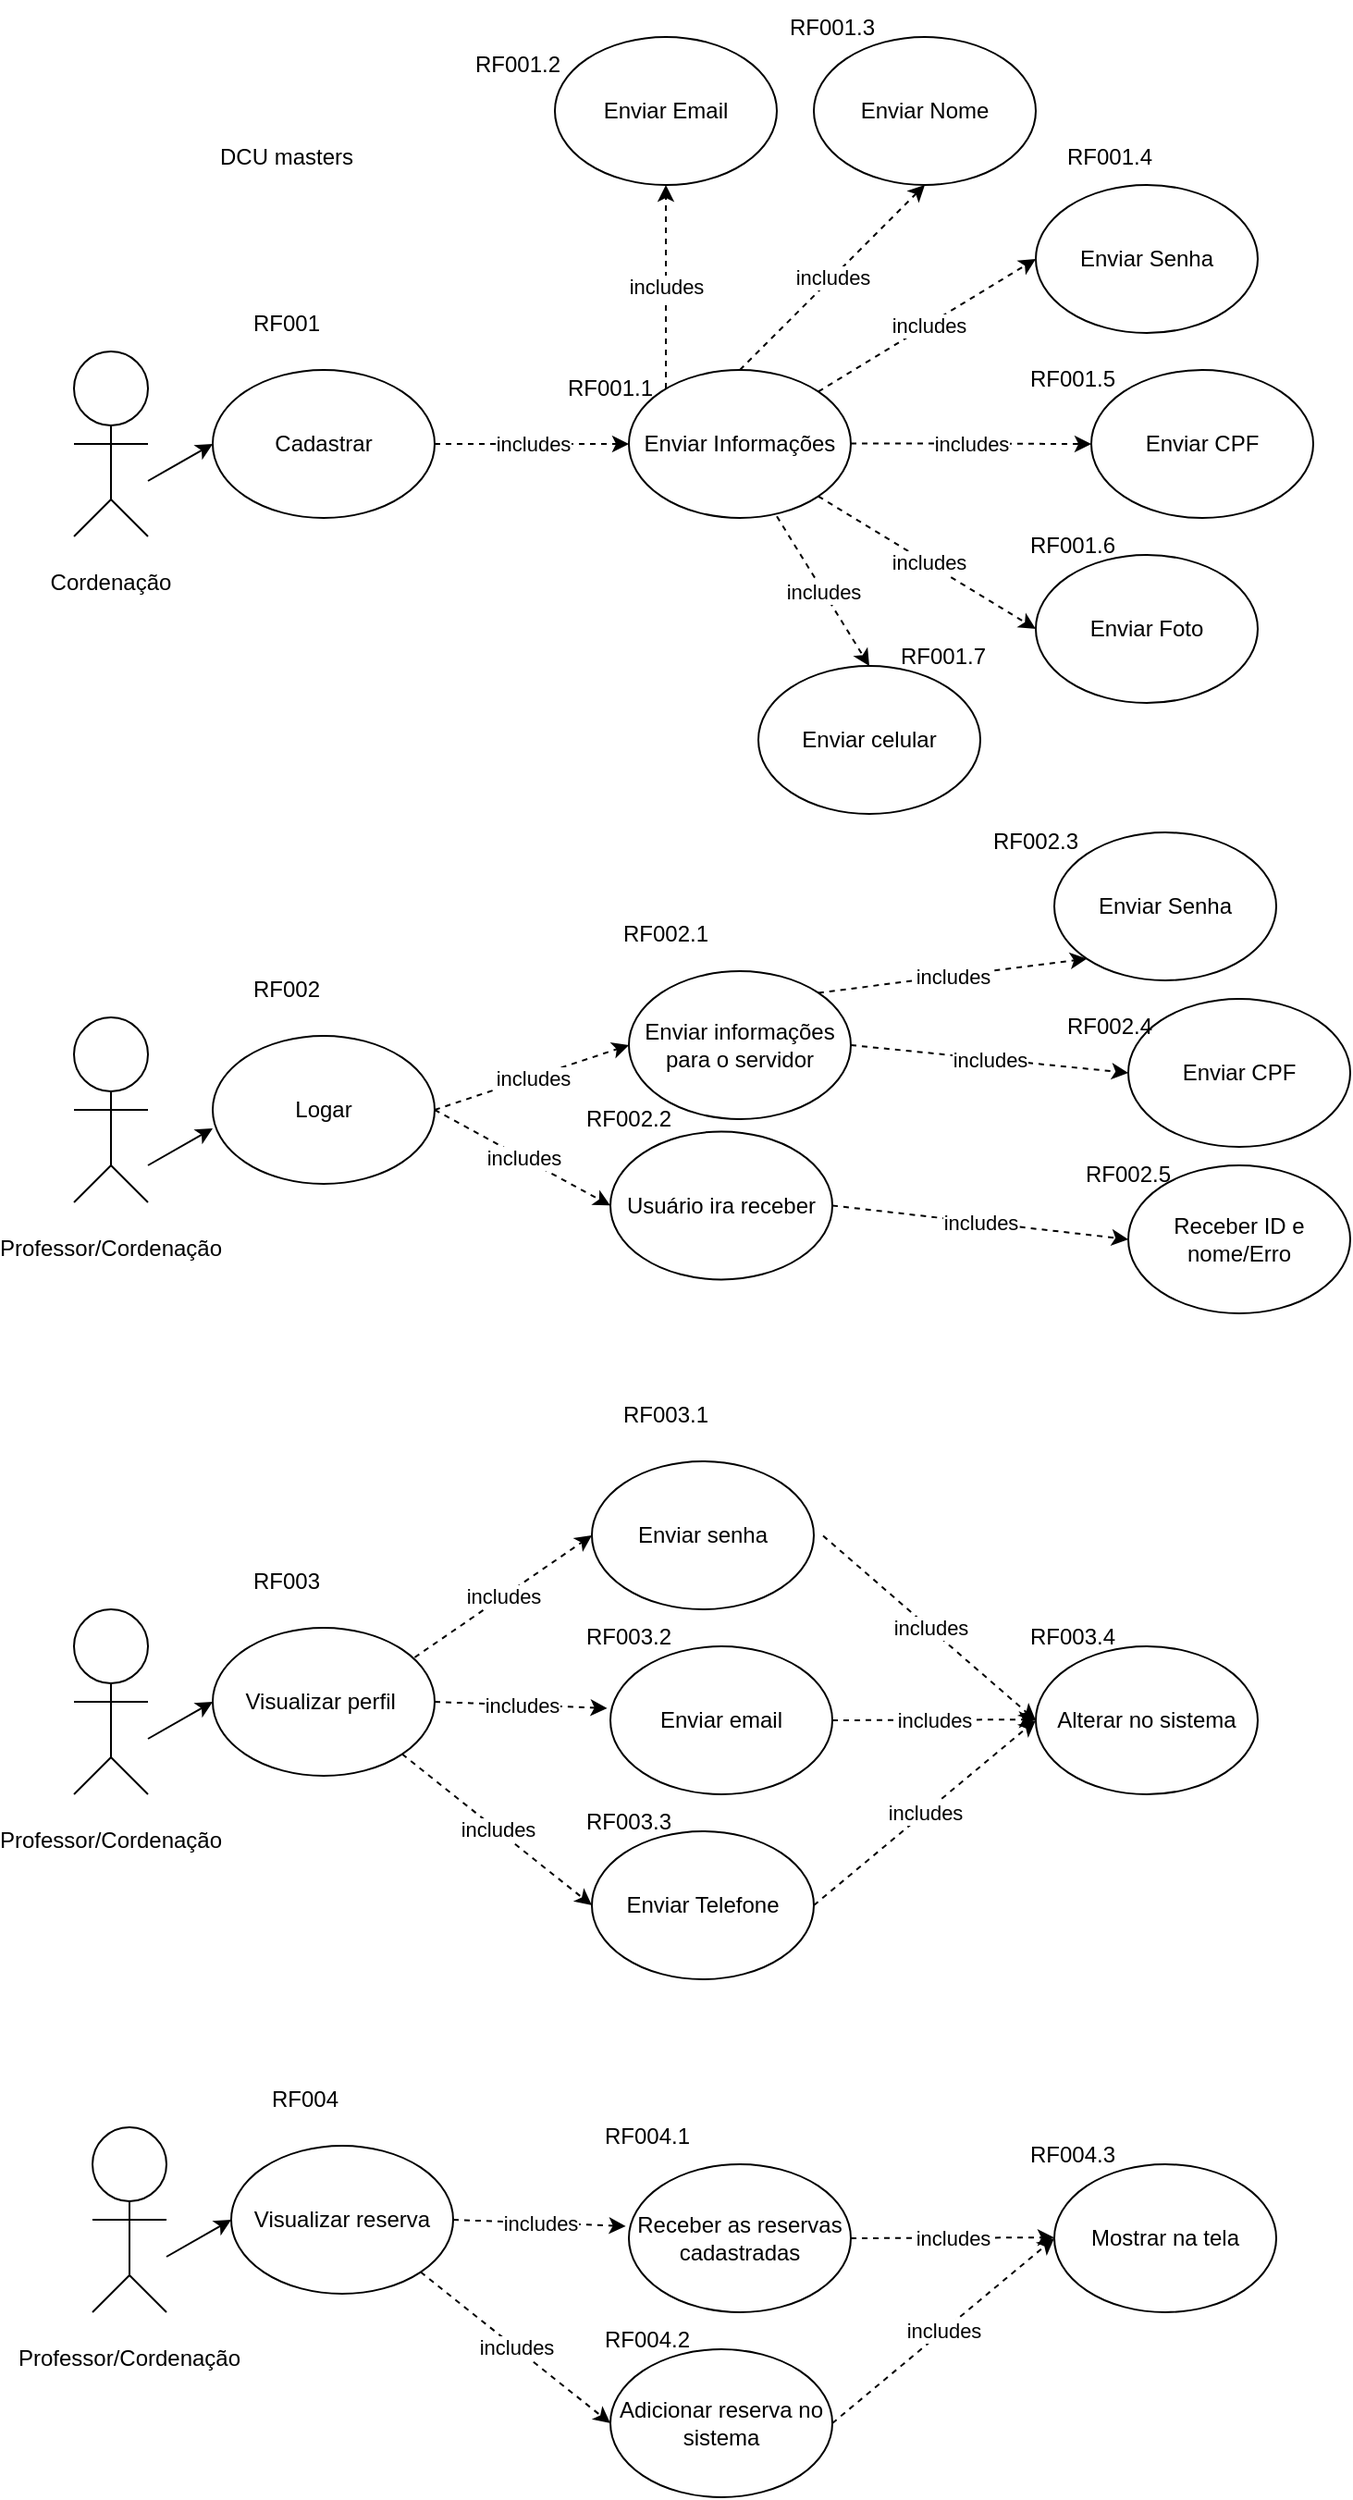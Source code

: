<mxfile version="16.5.6" type="device"><diagram id="yD8AEJvp8rjr0Pd-gw1t" name="Page-1"><mxGraphModel dx="1185" dy="1831" grid="1" gridSize="10" guides="1" tooltips="1" connect="1" arrows="1" fold="1" page="1" pageScale="1" pageWidth="827" pageHeight="1169" math="0" shadow="0"><root><mxCell id="0"/><mxCell id="1" parent="0"/><mxCell id="VFdIZOB6IdXJOClM5yZO-1" value="" style="endArrow=none;html=1;rounded=0;" parent="1" target="VFdIZOB6IdXJOClM5yZO-2" edge="1"><mxGeometry width="50" height="50" relative="1" as="geometry"><mxPoint x="100" y="250" as="sourcePoint"/><mxPoint x="100" y="190" as="targetPoint"/></mxGeometry></mxCell><mxCell id="VFdIZOB6IdXJOClM5yZO-2" value="" style="ellipse;whiteSpace=wrap;html=1;aspect=fixed;" parent="1" vertex="1"><mxGeometry x="80" y="170" width="40" height="40" as="geometry"/></mxCell><mxCell id="VFdIZOB6IdXJOClM5yZO-3" value="" style="endArrow=none;html=1;rounded=0;" parent="1" edge="1"><mxGeometry width="50" height="50" relative="1" as="geometry"><mxPoint x="80" y="220" as="sourcePoint"/><mxPoint x="120" y="220" as="targetPoint"/><Array as="points"><mxPoint x="100" y="220"/></Array></mxGeometry></mxCell><mxCell id="VFdIZOB6IdXJOClM5yZO-4" value="" style="endArrow=none;html=1;rounded=0;" parent="1" edge="1"><mxGeometry width="50" height="50" relative="1" as="geometry"><mxPoint x="80" y="270" as="sourcePoint"/><mxPoint x="100" y="250" as="targetPoint"/></mxGeometry></mxCell><mxCell id="VFdIZOB6IdXJOClM5yZO-6" value="" style="endArrow=none;html=1;rounded=0;" parent="1" edge="1"><mxGeometry width="50" height="50" relative="1" as="geometry"><mxPoint x="100" y="250" as="sourcePoint"/><mxPoint x="120" y="270" as="targetPoint"/></mxGeometry></mxCell><mxCell id="VFdIZOB6IdXJOClM5yZO-7" value="DCU masters" style="text;html=1;strokeColor=none;fillColor=none;align=center;verticalAlign=middle;whiteSpace=wrap;rounded=0;" parent="1" vertex="1"><mxGeometry x="130" y="50" width="130" height="30" as="geometry"/></mxCell><mxCell id="VFdIZOB6IdXJOClM5yZO-8" value="Cadastrar" style="ellipse;whiteSpace=wrap;html=1;" parent="1" vertex="1"><mxGeometry x="155" y="180" width="120" height="80" as="geometry"/></mxCell><mxCell id="VFdIZOB6IdXJOClM5yZO-9" value="Logar" style="ellipse;whiteSpace=wrap;html=1;" parent="1" vertex="1"><mxGeometry x="155" y="540" width="120" height="80" as="geometry"/></mxCell><mxCell id="VFdIZOB6IdXJOClM5yZO-11" value="" style="endArrow=none;html=1;rounded=0;" parent="1" target="VFdIZOB6IdXJOClM5yZO-12" edge="1"><mxGeometry width="50" height="50" relative="1" as="geometry"><mxPoint x="100" y="610" as="sourcePoint"/><mxPoint x="100" y="550" as="targetPoint"/></mxGeometry></mxCell><mxCell id="VFdIZOB6IdXJOClM5yZO-12" value="" style="ellipse;whiteSpace=wrap;html=1;aspect=fixed;" parent="1" vertex="1"><mxGeometry x="80" y="530" width="40" height="40" as="geometry"/></mxCell><mxCell id="VFdIZOB6IdXJOClM5yZO-13" value="" style="endArrow=none;html=1;rounded=0;" parent="1" edge="1"><mxGeometry width="50" height="50" relative="1" as="geometry"><mxPoint x="80" y="580" as="sourcePoint"/><mxPoint x="120" y="580" as="targetPoint"/><Array as="points"><mxPoint x="100" y="580"/></Array></mxGeometry></mxCell><mxCell id="VFdIZOB6IdXJOClM5yZO-14" value="" style="endArrow=none;html=1;rounded=0;" parent="1" edge="1"><mxGeometry width="50" height="50" relative="1" as="geometry"><mxPoint x="80" y="630" as="sourcePoint"/><mxPoint x="100" y="610" as="targetPoint"/></mxGeometry></mxCell><mxCell id="VFdIZOB6IdXJOClM5yZO-15" value="" style="endArrow=none;html=1;rounded=0;" parent="1" edge="1"><mxGeometry width="50" height="50" relative="1" as="geometry"><mxPoint x="100" y="610" as="sourcePoint"/><mxPoint x="120" y="630" as="targetPoint"/></mxGeometry></mxCell><mxCell id="VFdIZOB6IdXJOClM5yZO-16" value="Visualizar perfil&amp;nbsp;" style="ellipse;whiteSpace=wrap;html=1;" parent="1" vertex="1"><mxGeometry x="155" y="860" width="120" height="80" as="geometry"/></mxCell><mxCell id="VFdIZOB6IdXJOClM5yZO-17" value="" style="endArrow=none;html=1;rounded=0;" parent="1" target="VFdIZOB6IdXJOClM5yZO-18" edge="1"><mxGeometry width="50" height="50" relative="1" as="geometry"><mxPoint x="100" y="930" as="sourcePoint"/><mxPoint x="100" y="870" as="targetPoint"/></mxGeometry></mxCell><mxCell id="VFdIZOB6IdXJOClM5yZO-18" value="" style="ellipse;whiteSpace=wrap;html=1;aspect=fixed;" parent="1" vertex="1"><mxGeometry x="80" y="850" width="40" height="40" as="geometry"/></mxCell><mxCell id="VFdIZOB6IdXJOClM5yZO-19" value="" style="endArrow=none;html=1;rounded=0;" parent="1" edge="1"><mxGeometry width="50" height="50" relative="1" as="geometry"><mxPoint x="80" y="900" as="sourcePoint"/><mxPoint x="120" y="900" as="targetPoint"/><Array as="points"><mxPoint x="100" y="900"/></Array></mxGeometry></mxCell><mxCell id="VFdIZOB6IdXJOClM5yZO-20" value="" style="endArrow=none;html=1;rounded=0;" parent="1" edge="1"><mxGeometry width="50" height="50" relative="1" as="geometry"><mxPoint x="80" y="950" as="sourcePoint"/><mxPoint x="100" y="930" as="targetPoint"/></mxGeometry></mxCell><mxCell id="VFdIZOB6IdXJOClM5yZO-21" value="" style="endArrow=none;html=1;rounded=0;" parent="1" edge="1"><mxGeometry width="50" height="50" relative="1" as="geometry"><mxPoint x="100" y="930" as="sourcePoint"/><mxPoint x="120" y="950" as="targetPoint"/></mxGeometry></mxCell><mxCell id="VFdIZOB6IdXJOClM5yZO-22" value="Professor/Cordenação" style="text;html=1;strokeColor=none;fillColor=none;align=center;verticalAlign=middle;whiteSpace=wrap;rounded=0;" parent="1" vertex="1"><mxGeometry x="45" y="640" width="110" height="30" as="geometry"/></mxCell><mxCell id="VFdIZOB6IdXJOClM5yZO-23" value="Professor/Cordenação" style="text;html=1;strokeColor=none;fillColor=none;align=center;verticalAlign=middle;whiteSpace=wrap;rounded=0;" parent="1" vertex="1"><mxGeometry x="45" y="960" width="110" height="30" as="geometry"/></mxCell><mxCell id="VFdIZOB6IdXJOClM5yZO-24" value="Cordenação" style="text;html=1;strokeColor=none;fillColor=none;align=center;verticalAlign=middle;whiteSpace=wrap;rounded=0;" parent="1" vertex="1"><mxGeometry x="45" y="280" width="110" height="30" as="geometry"/></mxCell><mxCell id="VFdIZOB6IdXJOClM5yZO-26" value="i" style="endArrow=classic;html=1;rounded=0;dashed=1;exitX=1;exitY=0.5;exitDx=0;exitDy=0;" parent="1" source="VFdIZOB6IdXJOClM5yZO-8" edge="1"><mxGeometry relative="1" as="geometry"><mxPoint x="290" y="220" as="sourcePoint"/><mxPoint x="380" y="220" as="targetPoint"/></mxGeometry></mxCell><mxCell id="VFdIZOB6IdXJOClM5yZO-27" value="includes" style="edgeLabel;resizable=0;html=1;align=center;verticalAlign=middle;" parent="VFdIZOB6IdXJOClM5yZO-26" connectable="0" vertex="1"><mxGeometry relative="1" as="geometry"/></mxCell><mxCell id="VFdIZOB6IdXJOClM5yZO-28" value="Enviar Informações" style="ellipse;whiteSpace=wrap;html=1;" parent="1" vertex="1"><mxGeometry x="380" y="180" width="120" height="80" as="geometry"/></mxCell><mxCell id="VFdIZOB6IdXJOClM5yZO-29" value="i" style="endArrow=classic;html=1;rounded=0;dashed=1;" parent="1" edge="1"><mxGeometry relative="1" as="geometry"><mxPoint x="500" y="219.71" as="sourcePoint"/><mxPoint x="630" y="220" as="targetPoint"/></mxGeometry></mxCell><mxCell id="VFdIZOB6IdXJOClM5yZO-30" value="includes" style="edgeLabel;resizable=0;html=1;align=center;verticalAlign=middle;" parent="VFdIZOB6IdXJOClM5yZO-29" connectable="0" vertex="1"><mxGeometry relative="1" as="geometry"/></mxCell><mxCell id="VFdIZOB6IdXJOClM5yZO-31" value="Enviar CPF" style="ellipse;whiteSpace=wrap;html=1;" parent="1" vertex="1"><mxGeometry x="630" y="180" width="120" height="80" as="geometry"/></mxCell><mxCell id="VFdIZOB6IdXJOClM5yZO-32" value="" style="endArrow=classic;html=1;rounded=0;entryX=0;entryY=0.5;entryDx=0;entryDy=0;" parent="1" target="VFdIZOB6IdXJOClM5yZO-8" edge="1"><mxGeometry width="50" height="50" relative="1" as="geometry"><mxPoint x="120" y="240" as="sourcePoint"/><mxPoint x="170" y="220" as="targetPoint"/></mxGeometry></mxCell><mxCell id="VFdIZOB6IdXJOClM5yZO-34" value="Enviar Senha" style="ellipse;whiteSpace=wrap;html=1;" parent="1" vertex="1"><mxGeometry x="600" y="80" width="120" height="80" as="geometry"/></mxCell><mxCell id="VFdIZOB6IdXJOClM5yZO-35" value="i" style="endArrow=classic;html=1;rounded=0;dashed=1;entryX=0;entryY=0.5;entryDx=0;entryDy=0;exitX=1;exitY=0;exitDx=0;exitDy=0;" parent="1" source="VFdIZOB6IdXJOClM5yZO-28" target="VFdIZOB6IdXJOClM5yZO-34" edge="1"><mxGeometry relative="1" as="geometry"><mxPoint x="465" y="179.17" as="sourcePoint"/><mxPoint x="595" y="179.46" as="targetPoint"/></mxGeometry></mxCell><mxCell id="VFdIZOB6IdXJOClM5yZO-36" value="includes" style="edgeLabel;resizable=0;html=1;align=center;verticalAlign=middle;" parent="VFdIZOB6IdXJOClM5yZO-35" connectable="0" vertex="1"><mxGeometry relative="1" as="geometry"/></mxCell><mxCell id="VFdIZOB6IdXJOClM5yZO-38" value="Enviar Foto" style="ellipse;whiteSpace=wrap;html=1;" parent="1" vertex="1"><mxGeometry x="600" y="280" width="120" height="80" as="geometry"/></mxCell><mxCell id="VFdIZOB6IdXJOClM5yZO-41" value="" style="endArrow=classic;html=1;rounded=0;entryX=0;entryY=0.5;entryDx=0;entryDy=0;" parent="1" edge="1"><mxGeometry width="50" height="50" relative="1" as="geometry"><mxPoint x="120" y="610.0" as="sourcePoint"/><mxPoint x="155" y="590.0" as="targetPoint"/></mxGeometry></mxCell><mxCell id="VFdIZOB6IdXJOClM5yZO-42" value="" style="endArrow=classic;html=1;rounded=0;entryX=0;entryY=0.5;entryDx=0;entryDy=0;" parent="1" edge="1"><mxGeometry width="50" height="50" relative="1" as="geometry"><mxPoint x="120" y="920.0" as="sourcePoint"/><mxPoint x="155" y="900.0" as="targetPoint"/></mxGeometry></mxCell><mxCell id="VFdIZOB6IdXJOClM5yZO-43" value="Enviar Nome" style="ellipse;whiteSpace=wrap;html=1;" parent="1" vertex="1"><mxGeometry x="480" width="120" height="80" as="geometry"/></mxCell><mxCell id="VFdIZOB6IdXJOClM5yZO-44" value="i" style="endArrow=classic;html=1;rounded=0;dashed=1;entryX=0.5;entryY=1;entryDx=0;entryDy=0;" parent="1" target="VFdIZOB6IdXJOClM5yZO-43" edge="1"><mxGeometry relative="1" as="geometry"><mxPoint x="440" y="180" as="sourcePoint"/><mxPoint x="547.57" y="108.28" as="targetPoint"/></mxGeometry></mxCell><mxCell id="VFdIZOB6IdXJOClM5yZO-45" value="includes" style="edgeLabel;resizable=0;html=1;align=center;verticalAlign=middle;" parent="VFdIZOB6IdXJOClM5yZO-44" connectable="0" vertex="1"><mxGeometry relative="1" as="geometry"/></mxCell><mxCell id="VFdIZOB6IdXJOClM5yZO-51" value="Enviar informações para o servidor" style="ellipse;whiteSpace=wrap;html=1;" parent="1" vertex="1"><mxGeometry x="380" y="505" width="120" height="80" as="geometry"/></mxCell><mxCell id="VFdIZOB6IdXJOClM5yZO-52" value="i" style="endArrow=classic;html=1;rounded=0;dashed=1;exitX=1;exitY=0.5;exitDx=0;exitDy=0;entryX=0;entryY=0.5;entryDx=0;entryDy=0;" parent="1" source="VFdIZOB6IdXJOClM5yZO-9" target="VFdIZOB6IdXJOClM5yZO-51" edge="1"><mxGeometry relative="1" as="geometry"><mxPoint x="290" y="584" as="sourcePoint"/><mxPoint x="370" y="584.0" as="targetPoint"/></mxGeometry></mxCell><mxCell id="VFdIZOB6IdXJOClM5yZO-53" value="includes" style="edgeLabel;resizable=0;html=1;align=center;verticalAlign=middle;" parent="VFdIZOB6IdXJOClM5yZO-52" connectable="0" vertex="1"><mxGeometry relative="1" as="geometry"/></mxCell><mxCell id="VFdIZOB6IdXJOClM5yZO-55" value="i" style="endArrow=classic;html=1;rounded=0;dashed=1;exitX=1;exitY=0.5;exitDx=0;exitDy=0;entryX=0;entryY=0.5;entryDx=0;entryDy=0;" parent="1" source="VFdIZOB6IdXJOClM5yZO-51" target="VFdIZOB6IdXJOClM5yZO-57" edge="1"><mxGeometry relative="1" as="geometry"><mxPoint x="500" y="579.63" as="sourcePoint"/><mxPoint x="630.0" y="579.92" as="targetPoint"/></mxGeometry></mxCell><mxCell id="VFdIZOB6IdXJOClM5yZO-56" value="includes" style="edgeLabel;resizable=0;html=1;align=center;verticalAlign=middle;" parent="VFdIZOB6IdXJOClM5yZO-55" connectable="0" vertex="1"><mxGeometry relative="1" as="geometry"/></mxCell><mxCell id="VFdIZOB6IdXJOClM5yZO-57" value="Enviar CPF" style="ellipse;whiteSpace=wrap;html=1;" parent="1" vertex="1"><mxGeometry x="650" y="520" width="120" height="80" as="geometry"/></mxCell><mxCell id="VFdIZOB6IdXJOClM5yZO-58" value="Enviar Senha" style="ellipse;whiteSpace=wrap;html=1;" parent="1" vertex="1"><mxGeometry x="610" y="430" width="120" height="80" as="geometry"/></mxCell><mxCell id="VFdIZOB6IdXJOClM5yZO-59" value="i" style="endArrow=classic;html=1;rounded=0;dashed=1;entryX=0;entryY=1;entryDx=0;entryDy=0;exitX=1;exitY=0;exitDx=0;exitDy=0;" parent="1" source="VFdIZOB6IdXJOClM5yZO-51" target="VFdIZOB6IdXJOClM5yZO-58" edge="1"><mxGeometry relative="1" as="geometry"><mxPoint x="490" y="560.0" as="sourcePoint"/><mxPoint x="620.0" y="560.29" as="targetPoint"/></mxGeometry></mxCell><mxCell id="VFdIZOB6IdXJOClM5yZO-60" value="includes" style="edgeLabel;resizable=0;html=1;align=center;verticalAlign=middle;" parent="VFdIZOB6IdXJOClM5yZO-59" connectable="0" vertex="1"><mxGeometry relative="1" as="geometry"/></mxCell><mxCell id="VFdIZOB6IdXJOClM5yZO-61" value="Usuário ira receber" style="ellipse;whiteSpace=wrap;html=1;" parent="1" vertex="1"><mxGeometry x="370" y="591.72" width="120" height="80" as="geometry"/></mxCell><mxCell id="VFdIZOB6IdXJOClM5yZO-62" value="i" style="endArrow=classic;html=1;rounded=0;dashed=1;exitX=1;exitY=0.5;exitDx=0;exitDy=0;entryX=0;entryY=0.5;entryDx=0;entryDy=0;" parent="1" source="VFdIZOB6IdXJOClM5yZO-61" target="VFdIZOB6IdXJOClM5yZO-68" edge="1"><mxGeometry relative="1" as="geometry"><mxPoint x="490" y="666.35" as="sourcePoint"/><mxPoint x="640" y="620" as="targetPoint"/></mxGeometry></mxCell><mxCell id="VFdIZOB6IdXJOClM5yZO-63" value="includes" style="edgeLabel;resizable=0;html=1;align=center;verticalAlign=middle;" parent="VFdIZOB6IdXJOClM5yZO-62" connectable="0" vertex="1"><mxGeometry relative="1" as="geometry"/></mxCell><mxCell id="VFdIZOB6IdXJOClM5yZO-66" value="i" style="endArrow=classic;html=1;rounded=0;dashed=1;exitX=1;exitY=0.5;exitDx=0;exitDy=0;entryX=0;entryY=0.5;entryDx=0;entryDy=0;" parent="1" source="VFdIZOB6IdXJOClM5yZO-9" target="VFdIZOB6IdXJOClM5yZO-61" edge="1"><mxGeometry relative="1" as="geometry"><mxPoint x="275" y="597.5" as="sourcePoint"/><mxPoint x="380.0" y="562.5" as="targetPoint"/></mxGeometry></mxCell><mxCell id="VFdIZOB6IdXJOClM5yZO-67" value="includes" style="edgeLabel;resizable=0;html=1;align=center;verticalAlign=middle;" parent="VFdIZOB6IdXJOClM5yZO-66" connectable="0" vertex="1"><mxGeometry relative="1" as="geometry"/></mxCell><mxCell id="VFdIZOB6IdXJOClM5yZO-68" value="Receber ID e nome/Erro" style="ellipse;whiteSpace=wrap;html=1;" parent="1" vertex="1"><mxGeometry x="650" y="610" width="120" height="80" as="geometry"/></mxCell><mxCell id="VFdIZOB6IdXJOClM5yZO-77" value="Enviar email" style="ellipse;whiteSpace=wrap;html=1;" parent="1" vertex="1"><mxGeometry x="370" y="870" width="120" height="80" as="geometry"/></mxCell><mxCell id="VFdIZOB6IdXJOClM5yZO-78" value="Alterar no sistema" style="ellipse;whiteSpace=wrap;html=1;" parent="1" vertex="1"><mxGeometry x="600" y="870" width="120" height="80" as="geometry"/></mxCell><mxCell id="VFdIZOB6IdXJOClM5yZO-79" value="i" style="endArrow=classic;html=1;rounded=0;dashed=1;exitX=1;exitY=0.5;exitDx=0;exitDy=0;entryX=0;entryY=0.5;entryDx=0;entryDy=0;" parent="1" source="VFdIZOB6IdXJOClM5yZO-77" edge="1"><mxGeometry relative="1" as="geometry"><mxPoint x="500.0" y="909.57" as="sourcePoint"/><mxPoint x="600.0" y="909.57" as="targetPoint"/></mxGeometry></mxCell><mxCell id="VFdIZOB6IdXJOClM5yZO-80" value="includes" style="edgeLabel;resizable=0;html=1;align=center;verticalAlign=middle;" parent="VFdIZOB6IdXJOClM5yZO-79" connectable="0" vertex="1"><mxGeometry relative="1" as="geometry"/></mxCell><mxCell id="VFdIZOB6IdXJOClM5yZO-81" value="i" style="endArrow=classic;html=1;rounded=0;dashed=1;entryX=-0.014;entryY=0.418;entryDx=0;entryDy=0;entryPerimeter=0;exitX=1;exitY=0.5;exitDx=0;exitDy=0;" parent="1" source="VFdIZOB6IdXJOClM5yZO-16" target="VFdIZOB6IdXJOClM5yZO-77" edge="1"><mxGeometry relative="1" as="geometry"><mxPoint x="260" y="930" as="sourcePoint"/><mxPoint x="370.0" y="930" as="targetPoint"/></mxGeometry></mxCell><mxCell id="VFdIZOB6IdXJOClM5yZO-82" value="includes" style="edgeLabel;resizable=0;html=1;align=center;verticalAlign=middle;" parent="VFdIZOB6IdXJOClM5yZO-81" connectable="0" vertex="1"><mxGeometry relative="1" as="geometry"/></mxCell><mxCell id="1hHrBiVnQW_X5Cz_p-GR-1" value="i" style="endArrow=classic;html=1;rounded=0;dashed=1;entryX=0;entryY=0.5;entryDx=0;entryDy=0;exitX=1;exitY=1;exitDx=0;exitDy=0;" parent="1" source="VFdIZOB6IdXJOClM5yZO-28" target="VFdIZOB6IdXJOClM5yZO-38" edge="1"><mxGeometry relative="1" as="geometry"><mxPoint x="475" y="259.0" as="sourcePoint"/><mxPoint x="605" y="259.29" as="targetPoint"/></mxGeometry></mxCell><mxCell id="1hHrBiVnQW_X5Cz_p-GR-2" value="includes" style="edgeLabel;resizable=0;html=1;align=center;verticalAlign=middle;" parent="1hHrBiVnQW_X5Cz_p-GR-1" connectable="0" vertex="1"><mxGeometry relative="1" as="geometry"/></mxCell><mxCell id="1hHrBiVnQW_X5Cz_p-GR-3" value="Enviar Email" style="ellipse;whiteSpace=wrap;html=1;" parent="1" vertex="1"><mxGeometry x="340" width="120" height="80" as="geometry"/></mxCell><mxCell id="1hHrBiVnQW_X5Cz_p-GR-4" value="i" style="endArrow=classic;html=1;rounded=0;dashed=1;entryX=0.5;entryY=1;entryDx=0;entryDy=0;" parent="1" target="1hHrBiVnQW_X5Cz_p-GR-3" edge="1"><mxGeometry relative="1" as="geometry"><mxPoint x="400" y="190" as="sourcePoint"/><mxPoint x="500" y="90" as="targetPoint"/></mxGeometry></mxCell><mxCell id="1hHrBiVnQW_X5Cz_p-GR-5" value="includes" style="edgeLabel;resizable=0;html=1;align=center;verticalAlign=middle;" parent="1hHrBiVnQW_X5Cz_p-GR-4" connectable="0" vertex="1"><mxGeometry relative="1" as="geometry"/></mxCell><mxCell id="1hHrBiVnQW_X5Cz_p-GR-6" value="Enviar celular" style="ellipse;whiteSpace=wrap;html=1;" parent="1" vertex="1"><mxGeometry x="450" y="340" width="120" height="80" as="geometry"/></mxCell><mxCell id="1hHrBiVnQW_X5Cz_p-GR-7" value="i" style="endArrow=classic;html=1;rounded=0;dashed=1;entryX=0.5;entryY=0;entryDx=0;entryDy=0;exitX=1;exitY=1;exitDx=0;exitDy=0;" parent="1" target="1hHrBiVnQW_X5Cz_p-GR-6" edge="1"><mxGeometry relative="1" as="geometry"><mxPoint x="459.996" y="259.144" as="sourcePoint"/><mxPoint x="577.57" y="330.86" as="targetPoint"/></mxGeometry></mxCell><mxCell id="1hHrBiVnQW_X5Cz_p-GR-8" value="includes" style="edgeLabel;resizable=0;html=1;align=center;verticalAlign=middle;" parent="1hHrBiVnQW_X5Cz_p-GR-7" connectable="0" vertex="1"><mxGeometry relative="1" as="geometry"/></mxCell><mxCell id="bNyTQGDOwEwa2GFyxWkD-1" value="RF001" style="text;html=1;strokeColor=none;fillColor=none;align=center;verticalAlign=middle;whiteSpace=wrap;rounded=0;" parent="1" vertex="1"><mxGeometry x="165" y="140" width="60" height="30" as="geometry"/></mxCell><mxCell id="bNyTQGDOwEwa2GFyxWkD-2" value="RF002" style="text;html=1;strokeColor=none;fillColor=none;align=center;verticalAlign=middle;whiteSpace=wrap;rounded=0;" parent="1" vertex="1"><mxGeometry x="165" y="500" width="60" height="30" as="geometry"/></mxCell><mxCell id="bNyTQGDOwEwa2GFyxWkD-3" value="RF003" style="text;html=1;strokeColor=none;fillColor=none;align=center;verticalAlign=middle;whiteSpace=wrap;rounded=0;" parent="1" vertex="1"><mxGeometry x="165" y="820" width="60" height="30" as="geometry"/></mxCell><mxCell id="EX27xTaGDInZI5Zqx5Bk-1" value="Enviar senha" style="ellipse;whiteSpace=wrap;html=1;" vertex="1" parent="1"><mxGeometry x="360" y="770" width="120" height="80" as="geometry"/></mxCell><mxCell id="EX27xTaGDInZI5Zqx5Bk-2" value="i" style="endArrow=classic;html=1;rounded=0;dashed=1;exitX=1;exitY=0.5;exitDx=0;exitDy=0;entryX=0;entryY=0.5;entryDx=0;entryDy=0;" edge="1" parent="1" target="VFdIZOB6IdXJOClM5yZO-78"><mxGeometry relative="1" as="geometry"><mxPoint x="485" y="810.22" as="sourcePoint"/><mxPoint x="595.0" y="809.79" as="targetPoint"/></mxGeometry></mxCell><mxCell id="EX27xTaGDInZI5Zqx5Bk-3" value="includes" style="edgeLabel;resizable=0;html=1;align=center;verticalAlign=middle;" connectable="0" vertex="1" parent="EX27xTaGDInZI5Zqx5Bk-2"><mxGeometry relative="1" as="geometry"/></mxCell><mxCell id="EX27xTaGDInZI5Zqx5Bk-4" value="i" style="endArrow=classic;html=1;rounded=0;dashed=1;exitX=0.91;exitY=0.2;exitDx=0;exitDy=0;entryX=0;entryY=0.5;entryDx=0;entryDy=0;exitPerimeter=0;" edge="1" parent="1" source="VFdIZOB6IdXJOClM5yZO-16" target="EX27xTaGDInZI5Zqx5Bk-1"><mxGeometry relative="1" as="geometry"><mxPoint x="260" y="870" as="sourcePoint"/><mxPoint x="370.0" y="869.57" as="targetPoint"/></mxGeometry></mxCell><mxCell id="EX27xTaGDInZI5Zqx5Bk-5" value="includes" style="edgeLabel;resizable=0;html=1;align=center;verticalAlign=middle;" connectable="0" vertex="1" parent="EX27xTaGDInZI5Zqx5Bk-4"><mxGeometry relative="1" as="geometry"/></mxCell><mxCell id="EX27xTaGDInZI5Zqx5Bk-6" value="Enviar Telefone" style="ellipse;whiteSpace=wrap;html=1;" vertex="1" parent="1"><mxGeometry x="360" y="970" width="120" height="80" as="geometry"/></mxCell><mxCell id="EX27xTaGDInZI5Zqx5Bk-7" value="i" style="endArrow=classic;html=1;rounded=0;dashed=1;entryX=0;entryY=0.5;entryDx=0;entryDy=0;exitX=1;exitY=1;exitDx=0;exitDy=0;" edge="1" parent="1" source="VFdIZOB6IdXJOClM5yZO-16" target="EX27xTaGDInZI5Zqx5Bk-6"><mxGeometry relative="1" as="geometry"><mxPoint x="266.68" y="940" as="sourcePoint"/><mxPoint x="360.0" y="943.44" as="targetPoint"/></mxGeometry></mxCell><mxCell id="EX27xTaGDInZI5Zqx5Bk-8" value="includes" style="edgeLabel;resizable=0;html=1;align=center;verticalAlign=middle;" connectable="0" vertex="1" parent="EX27xTaGDInZI5Zqx5Bk-7"><mxGeometry relative="1" as="geometry"/></mxCell><mxCell id="EX27xTaGDInZI5Zqx5Bk-9" value="i" style="endArrow=classic;html=1;rounded=0;dashed=1;entryX=0;entryY=0.5;entryDx=0;entryDy=0;exitX=1;exitY=0.5;exitDx=0;exitDy=0;" edge="1" parent="1" source="EX27xTaGDInZI5Zqx5Bk-6" target="VFdIZOB6IdXJOClM5yZO-78"><mxGeometry relative="1" as="geometry"><mxPoint x="547.426" y="968.284" as="sourcePoint"/><mxPoint x="650" y="1050" as="targetPoint"/></mxGeometry></mxCell><mxCell id="EX27xTaGDInZI5Zqx5Bk-10" value="includes" style="edgeLabel;resizable=0;html=1;align=center;verticalAlign=middle;" connectable="0" vertex="1" parent="EX27xTaGDInZI5Zqx5Bk-9"><mxGeometry relative="1" as="geometry"/></mxCell><mxCell id="EX27xTaGDInZI5Zqx5Bk-11" value="Visualizar reserva" style="ellipse;whiteSpace=wrap;html=1;" vertex="1" parent="1"><mxGeometry x="165" y="1140" width="120" height="80" as="geometry"/></mxCell><mxCell id="EX27xTaGDInZI5Zqx5Bk-12" value="" style="endArrow=none;html=1;rounded=0;" edge="1" parent="1" target="EX27xTaGDInZI5Zqx5Bk-13"><mxGeometry width="50" height="50" relative="1" as="geometry"><mxPoint x="110" y="1210" as="sourcePoint"/><mxPoint x="110" y="1150" as="targetPoint"/></mxGeometry></mxCell><mxCell id="EX27xTaGDInZI5Zqx5Bk-13" value="" style="ellipse;whiteSpace=wrap;html=1;aspect=fixed;" vertex="1" parent="1"><mxGeometry x="90" y="1130" width="40" height="40" as="geometry"/></mxCell><mxCell id="EX27xTaGDInZI5Zqx5Bk-14" value="" style="endArrow=none;html=1;rounded=0;" edge="1" parent="1"><mxGeometry width="50" height="50" relative="1" as="geometry"><mxPoint x="90" y="1180" as="sourcePoint"/><mxPoint x="130" y="1180" as="targetPoint"/><Array as="points"><mxPoint x="110" y="1180"/></Array></mxGeometry></mxCell><mxCell id="EX27xTaGDInZI5Zqx5Bk-15" value="" style="endArrow=none;html=1;rounded=0;" edge="1" parent="1"><mxGeometry width="50" height="50" relative="1" as="geometry"><mxPoint x="90" y="1230" as="sourcePoint"/><mxPoint x="110" y="1210" as="targetPoint"/></mxGeometry></mxCell><mxCell id="EX27xTaGDInZI5Zqx5Bk-16" value="" style="endArrow=none;html=1;rounded=0;" edge="1" parent="1"><mxGeometry width="50" height="50" relative="1" as="geometry"><mxPoint x="110" y="1210" as="sourcePoint"/><mxPoint x="130" y="1230" as="targetPoint"/></mxGeometry></mxCell><mxCell id="EX27xTaGDInZI5Zqx5Bk-17" value="Professor/Cordenação" style="text;html=1;strokeColor=none;fillColor=none;align=center;verticalAlign=middle;whiteSpace=wrap;rounded=0;" vertex="1" parent="1"><mxGeometry x="55" y="1240" width="110" height="30" as="geometry"/></mxCell><mxCell id="EX27xTaGDInZI5Zqx5Bk-18" value="" style="endArrow=classic;html=1;rounded=0;entryX=0;entryY=0.5;entryDx=0;entryDy=0;" edge="1" parent="1"><mxGeometry width="50" height="50" relative="1" as="geometry"><mxPoint x="130" y="1200.0" as="sourcePoint"/><mxPoint x="165" y="1180" as="targetPoint"/></mxGeometry></mxCell><mxCell id="EX27xTaGDInZI5Zqx5Bk-19" value="Receber as reservas cadastradas" style="ellipse;whiteSpace=wrap;html=1;" vertex="1" parent="1"><mxGeometry x="380" y="1150" width="120" height="80" as="geometry"/></mxCell><mxCell id="EX27xTaGDInZI5Zqx5Bk-20" value="Mostrar na tela" style="ellipse;whiteSpace=wrap;html=1;" vertex="1" parent="1"><mxGeometry x="610" y="1150" width="120" height="80" as="geometry"/></mxCell><mxCell id="EX27xTaGDInZI5Zqx5Bk-21" value="i" style="endArrow=classic;html=1;rounded=0;dashed=1;exitX=1;exitY=0.5;exitDx=0;exitDy=0;entryX=0;entryY=0.5;entryDx=0;entryDy=0;" edge="1" parent="1" source="EX27xTaGDInZI5Zqx5Bk-19"><mxGeometry relative="1" as="geometry"><mxPoint x="510.0" y="1189.57" as="sourcePoint"/><mxPoint x="610.0" y="1189.57" as="targetPoint"/></mxGeometry></mxCell><mxCell id="EX27xTaGDInZI5Zqx5Bk-22" value="includes" style="edgeLabel;resizable=0;html=1;align=center;verticalAlign=middle;" connectable="0" vertex="1" parent="EX27xTaGDInZI5Zqx5Bk-21"><mxGeometry relative="1" as="geometry"/></mxCell><mxCell id="EX27xTaGDInZI5Zqx5Bk-23" value="i" style="endArrow=classic;html=1;rounded=0;dashed=1;entryX=-0.014;entryY=0.418;entryDx=0;entryDy=0;entryPerimeter=0;exitX=1;exitY=0.5;exitDx=0;exitDy=0;" edge="1" parent="1" source="EX27xTaGDInZI5Zqx5Bk-11" target="EX27xTaGDInZI5Zqx5Bk-19"><mxGeometry relative="1" as="geometry"><mxPoint x="270" y="1210" as="sourcePoint"/><mxPoint x="380.0" y="1210" as="targetPoint"/></mxGeometry></mxCell><mxCell id="EX27xTaGDInZI5Zqx5Bk-24" value="includes" style="edgeLabel;resizable=0;html=1;align=center;verticalAlign=middle;" connectable="0" vertex="1" parent="EX27xTaGDInZI5Zqx5Bk-23"><mxGeometry relative="1" as="geometry"/></mxCell><mxCell id="EX27xTaGDInZI5Zqx5Bk-25" value="RF004&lt;br&gt;" style="text;html=1;strokeColor=none;fillColor=none;align=center;verticalAlign=middle;whiteSpace=wrap;rounded=0;" vertex="1" parent="1"><mxGeometry x="175" y="1100" width="60" height="30" as="geometry"/></mxCell><mxCell id="EX27xTaGDInZI5Zqx5Bk-31" value="Adicionar reserva no sistema" style="ellipse;whiteSpace=wrap;html=1;" vertex="1" parent="1"><mxGeometry x="370" y="1250" width="120" height="80" as="geometry"/></mxCell><mxCell id="EX27xTaGDInZI5Zqx5Bk-32" value="i" style="endArrow=classic;html=1;rounded=0;dashed=1;entryX=0;entryY=0.5;entryDx=0;entryDy=0;exitX=1;exitY=1;exitDx=0;exitDy=0;" edge="1" parent="1" source="EX27xTaGDInZI5Zqx5Bk-11" target="EX27xTaGDInZI5Zqx5Bk-31"><mxGeometry relative="1" as="geometry"><mxPoint x="276.68" y="1220" as="sourcePoint"/><mxPoint x="370.0" y="1223.44" as="targetPoint"/></mxGeometry></mxCell><mxCell id="EX27xTaGDInZI5Zqx5Bk-33" value="includes" style="edgeLabel;resizable=0;html=1;align=center;verticalAlign=middle;" connectable="0" vertex="1" parent="EX27xTaGDInZI5Zqx5Bk-32"><mxGeometry relative="1" as="geometry"/></mxCell><mxCell id="EX27xTaGDInZI5Zqx5Bk-34" value="i" style="endArrow=classic;html=1;rounded=0;dashed=1;entryX=0;entryY=0.5;entryDx=0;entryDy=0;exitX=1;exitY=0.5;exitDx=0;exitDy=0;" edge="1" parent="1" source="EX27xTaGDInZI5Zqx5Bk-31" target="EX27xTaGDInZI5Zqx5Bk-20"><mxGeometry relative="1" as="geometry"><mxPoint x="557.426" y="1248.284" as="sourcePoint"/><mxPoint x="660" y="1330" as="targetPoint"/></mxGeometry></mxCell><mxCell id="EX27xTaGDInZI5Zqx5Bk-35" value="includes" style="edgeLabel;resizable=0;html=1;align=center;verticalAlign=middle;" connectable="0" vertex="1" parent="EX27xTaGDInZI5Zqx5Bk-34"><mxGeometry relative="1" as="geometry"/></mxCell><mxCell id="EX27xTaGDInZI5Zqx5Bk-36" value="RF003.1" style="text;html=1;strokeColor=none;fillColor=none;align=center;verticalAlign=middle;whiteSpace=wrap;rounded=0;" vertex="1" parent="1"><mxGeometry x="370" y="730" width="60" height="30" as="geometry"/></mxCell><mxCell id="EX27xTaGDInZI5Zqx5Bk-37" value="RF003.2" style="text;html=1;strokeColor=none;fillColor=none;align=center;verticalAlign=middle;whiteSpace=wrap;rounded=0;" vertex="1" parent="1"><mxGeometry x="350" y="850" width="60" height="30" as="geometry"/></mxCell><mxCell id="EX27xTaGDInZI5Zqx5Bk-38" value="RF003.3" style="text;html=1;strokeColor=none;fillColor=none;align=center;verticalAlign=middle;whiteSpace=wrap;rounded=0;" vertex="1" parent="1"><mxGeometry x="350" y="950" width="60" height="30" as="geometry"/></mxCell><mxCell id="EX27xTaGDInZI5Zqx5Bk-39" value="RF004.1" style="text;html=1;strokeColor=none;fillColor=none;align=center;verticalAlign=middle;whiteSpace=wrap;rounded=0;" vertex="1" parent="1"><mxGeometry x="360" y="1120" width="60" height="30" as="geometry"/></mxCell><mxCell id="EX27xTaGDInZI5Zqx5Bk-40" value="RF004.2" style="text;html=1;strokeColor=none;fillColor=none;align=center;verticalAlign=middle;whiteSpace=wrap;rounded=0;" vertex="1" parent="1"><mxGeometry x="360" y="1230" width="60" height="30" as="geometry"/></mxCell><mxCell id="EX27xTaGDInZI5Zqx5Bk-41" value="RF002.1" style="text;html=1;strokeColor=none;fillColor=none;align=center;verticalAlign=middle;whiteSpace=wrap;rounded=0;" vertex="1" parent="1"><mxGeometry x="370" y="470" width="60" height="30" as="geometry"/></mxCell><mxCell id="EX27xTaGDInZI5Zqx5Bk-42" value="RF002.2" style="text;html=1;strokeColor=none;fillColor=none;align=center;verticalAlign=middle;whiteSpace=wrap;rounded=0;" vertex="1" parent="1"><mxGeometry x="350" y="570" width="60" height="30" as="geometry"/></mxCell><mxCell id="EX27xTaGDInZI5Zqx5Bk-43" value="RF001.1" style="text;html=1;strokeColor=none;fillColor=none;align=center;verticalAlign=middle;whiteSpace=wrap;rounded=0;" vertex="1" parent="1"><mxGeometry x="340" y="175" width="60" height="30" as="geometry"/></mxCell><mxCell id="EX27xTaGDInZI5Zqx5Bk-44" value="RF001.2" style="text;html=1;strokeColor=none;fillColor=none;align=center;verticalAlign=middle;whiteSpace=wrap;rounded=0;" vertex="1" parent="1"><mxGeometry x="290" width="60" height="30" as="geometry"/></mxCell><mxCell id="EX27xTaGDInZI5Zqx5Bk-45" value="RF001.3" style="text;html=1;strokeColor=none;fillColor=none;align=center;verticalAlign=middle;whiteSpace=wrap;rounded=0;" vertex="1" parent="1"><mxGeometry x="460" y="-20" width="60" height="30" as="geometry"/></mxCell><mxCell id="EX27xTaGDInZI5Zqx5Bk-46" value="RF001.4" style="text;html=1;strokeColor=none;fillColor=none;align=center;verticalAlign=middle;whiteSpace=wrap;rounded=0;" vertex="1" parent="1"><mxGeometry x="610" y="50" width="60" height="30" as="geometry"/></mxCell><mxCell id="EX27xTaGDInZI5Zqx5Bk-47" value="RF001.5" style="text;html=1;strokeColor=none;fillColor=none;align=center;verticalAlign=middle;whiteSpace=wrap;rounded=0;" vertex="1" parent="1"><mxGeometry x="590" y="170" width="60" height="30" as="geometry"/></mxCell><mxCell id="EX27xTaGDInZI5Zqx5Bk-48" value="RF001.6" style="text;html=1;strokeColor=none;fillColor=none;align=center;verticalAlign=middle;whiteSpace=wrap;rounded=0;" vertex="1" parent="1"><mxGeometry x="590" y="260" width="60" height="30" as="geometry"/></mxCell><mxCell id="EX27xTaGDInZI5Zqx5Bk-49" value="RF001.7" style="text;html=1;strokeColor=none;fillColor=none;align=center;verticalAlign=middle;whiteSpace=wrap;rounded=0;" vertex="1" parent="1"><mxGeometry x="520" y="320" width="60" height="30" as="geometry"/></mxCell><mxCell id="EX27xTaGDInZI5Zqx5Bk-50" value="RF002.3" style="text;html=1;strokeColor=none;fillColor=none;align=center;verticalAlign=middle;whiteSpace=wrap;rounded=0;" vertex="1" parent="1"><mxGeometry x="570" y="420" width="60" height="30" as="geometry"/></mxCell><mxCell id="EX27xTaGDInZI5Zqx5Bk-51" value="RF002.4" style="text;html=1;strokeColor=none;fillColor=none;align=center;verticalAlign=middle;whiteSpace=wrap;rounded=0;" vertex="1" parent="1"><mxGeometry x="610" y="520" width="60" height="30" as="geometry"/></mxCell><mxCell id="EX27xTaGDInZI5Zqx5Bk-52" value="RF002.5" style="text;html=1;strokeColor=none;fillColor=none;align=center;verticalAlign=middle;whiteSpace=wrap;rounded=0;" vertex="1" parent="1"><mxGeometry x="620" y="600" width="60" height="30" as="geometry"/></mxCell><mxCell id="EX27xTaGDInZI5Zqx5Bk-53" value="RF003.4" style="text;html=1;strokeColor=none;fillColor=none;align=center;verticalAlign=middle;whiteSpace=wrap;rounded=0;" vertex="1" parent="1"><mxGeometry x="590" y="850" width="60" height="30" as="geometry"/></mxCell><mxCell id="EX27xTaGDInZI5Zqx5Bk-54" value="RF004.3" style="text;html=1;strokeColor=none;fillColor=none;align=center;verticalAlign=middle;whiteSpace=wrap;rounded=0;" vertex="1" parent="1"><mxGeometry x="590" y="1130" width="60" height="30" as="geometry"/></mxCell></root></mxGraphModel></diagram></mxfile>